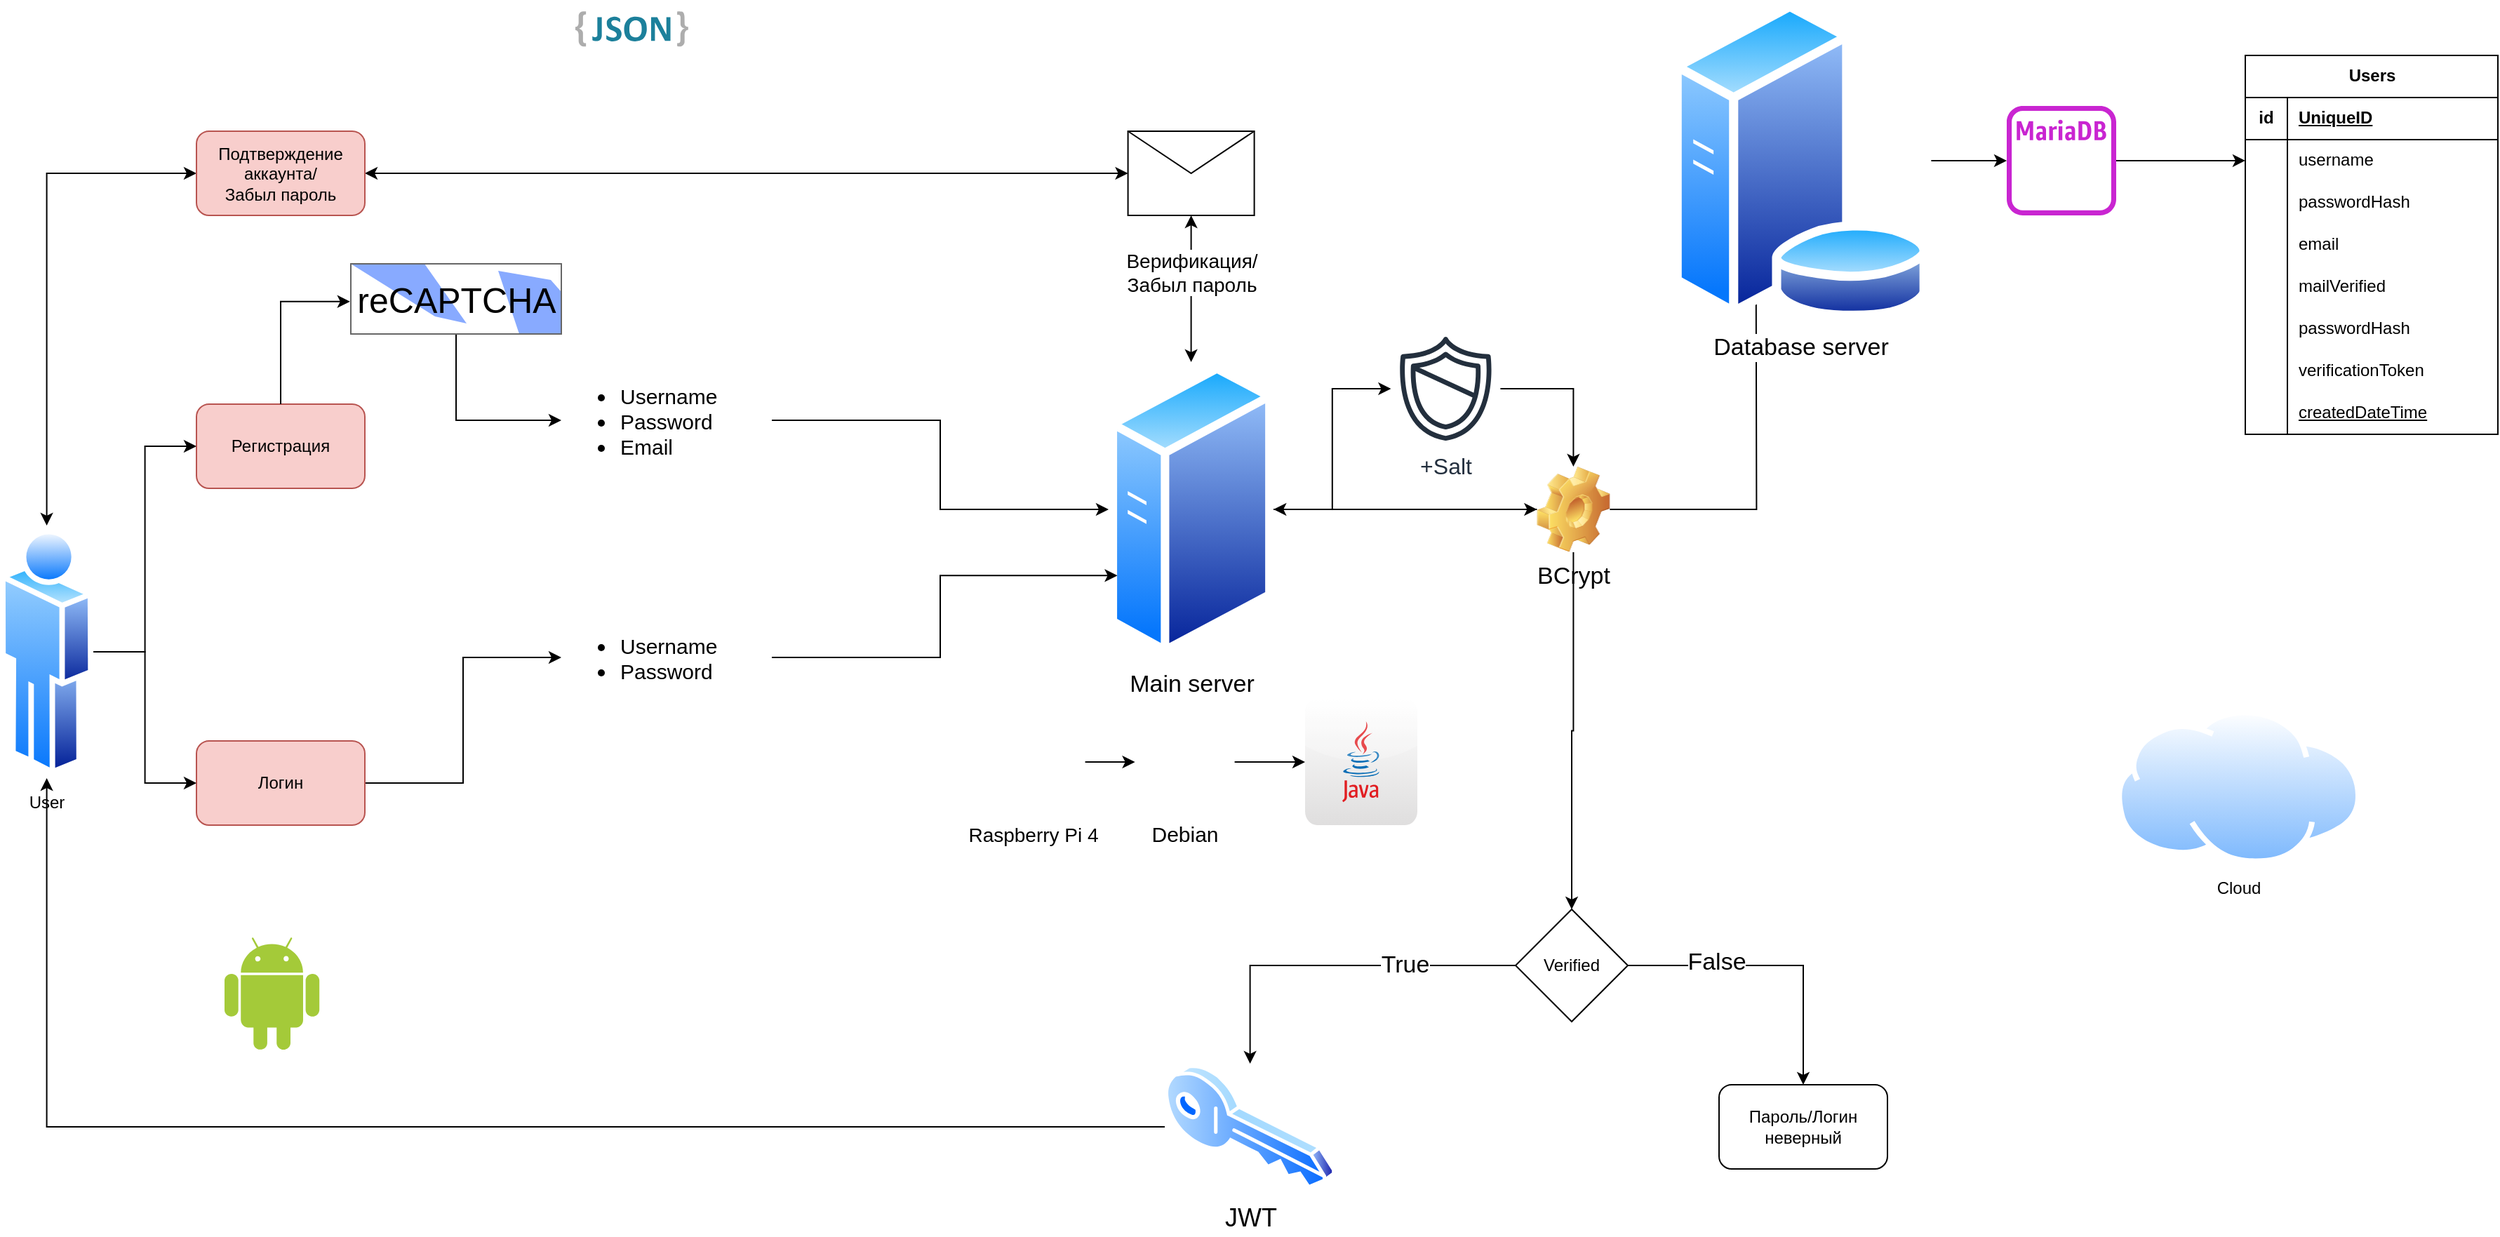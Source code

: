 <mxfile version="24.7.10">
  <diagram name="Страница — 1" id="QKNt265_Iv7t7Sv83_EB">
    <mxGraphModel dx="2607" dy="1418" grid="1" gridSize="10" guides="1" tooltips="1" connect="1" arrows="1" fold="1" page="1" pageScale="1" pageWidth="850" pageHeight="1100" math="0" shadow="0">
      <root>
        <mxCell id="0" />
        <mxCell id="1" parent="0" />
        <mxCell id="BMl1e_dXPQe9FOXhRGfQ-3" value="Регистрация" style="rounded=1;whiteSpace=wrap;html=1;fillColor=#f8cecc;strokeColor=#b85450;" vertex="1" parent="1">
          <mxGeometry x="190" y="290" width="120" height="60" as="geometry" />
        </mxCell>
        <mxCell id="BMl1e_dXPQe9FOXhRGfQ-56" style="edgeStyle=orthogonalEdgeStyle;rounded=0;orthogonalLoop=1;jettySize=auto;html=1;entryX=0;entryY=0.5;entryDx=0;entryDy=0;" edge="1" parent="1" source="BMl1e_dXPQe9FOXhRGfQ-6" target="BMl1e_dXPQe9FOXhRGfQ-55">
          <mxGeometry relative="1" as="geometry" />
        </mxCell>
        <mxCell id="BMl1e_dXPQe9FOXhRGfQ-6" value="Логин" style="rounded=1;whiteSpace=wrap;html=1;fillColor=#f8cecc;strokeColor=#b85450;" vertex="1" parent="1">
          <mxGeometry x="190" y="530" width="120" height="60" as="geometry" />
        </mxCell>
        <mxCell id="BMl1e_dXPQe9FOXhRGfQ-41" style="edgeStyle=orthogonalEdgeStyle;rounded=0;orthogonalLoop=1;jettySize=auto;html=1;entryX=0;entryY=0.5;entryDx=0;entryDy=0;" edge="1" parent="1" source="BMl1e_dXPQe9FOXhRGfQ-14">
          <mxGeometry relative="1" as="geometry">
            <mxPoint x="1301.2" y="116.465" as="targetPoint" />
          </mxGeometry>
        </mxCell>
        <mxCell id="BMl1e_dXPQe9FOXhRGfQ-92" style="edgeStyle=orthogonalEdgeStyle;rounded=0;orthogonalLoop=1;jettySize=auto;html=1;entryX=0.5;entryY=0;entryDx=0;entryDy=0;" edge="1" parent="1" source="BMl1e_dXPQe9FOXhRGfQ-14" target="BMl1e_dXPQe9FOXhRGfQ-62">
          <mxGeometry relative="1" as="geometry" />
        </mxCell>
        <mxCell id="BMl1e_dXPQe9FOXhRGfQ-110" value="" style="edgeStyle=orthogonalEdgeStyle;rounded=0;orthogonalLoop=1;jettySize=auto;html=1;" edge="1" parent="1" source="BMl1e_dXPQe9FOXhRGfQ-14" target="BMl1e_dXPQe9FOXhRGfQ-17">
          <mxGeometry relative="1" as="geometry" />
        </mxCell>
        <mxCell id="BMl1e_dXPQe9FOXhRGfQ-14" value="&lt;font style=&quot;font-size: 17px;&quot;&gt;BCrypt&lt;/font&gt;" style="shape=image;html=1;verticalLabelPosition=bottom;verticalAlign=top;imageAspect=1;aspect=fixed;image=img/clipart/Gear_128x128.png" vertex="1" parent="1">
          <mxGeometry x="1145.2" y="334.5" width="52" height="61" as="geometry" />
        </mxCell>
        <mxCell id="BMl1e_dXPQe9FOXhRGfQ-113" style="edgeStyle=orthogonalEdgeStyle;rounded=0;orthogonalLoop=1;jettySize=auto;html=1;" edge="1" parent="1" source="BMl1e_dXPQe9FOXhRGfQ-15" target="BMl1e_dXPQe9FOXhRGfQ-84">
          <mxGeometry relative="1" as="geometry" />
        </mxCell>
        <mxCell id="BMl1e_dXPQe9FOXhRGfQ-15" value="&lt;font style=&quot;font-size: 17px;&quot;&gt;Database server&lt;/font&gt;" style="image;aspect=fixed;perimeter=ellipsePerimeter;html=1;align=center;shadow=0;dashed=0;spacingTop=3;image=img/lib/active_directory/database_server.svg;" vertex="1" parent="1">
          <mxGeometry x="1240" y="2.93" width="186.2" height="227.07" as="geometry" />
        </mxCell>
        <mxCell id="BMl1e_dXPQe9FOXhRGfQ-16" value="Cloud" style="image;aspect=fixed;perimeter=ellipsePerimeter;html=1;align=center;shadow=0;dashed=0;spacingTop=3;image=img/lib/active_directory/internet_cloud.svg;" vertex="1" parent="1">
          <mxGeometry x="1558" y="507.75" width="174.6" height="110" as="geometry" />
        </mxCell>
        <mxCell id="BMl1e_dXPQe9FOXhRGfQ-23" style="edgeStyle=orthogonalEdgeStyle;rounded=0;orthogonalLoop=1;jettySize=auto;html=1;entryX=0;entryY=0.5;entryDx=0;entryDy=0;" edge="1" parent="1" source="BMl1e_dXPQe9FOXhRGfQ-21" target="BMl1e_dXPQe9FOXhRGfQ-3">
          <mxGeometry relative="1" as="geometry" />
        </mxCell>
        <mxCell id="BMl1e_dXPQe9FOXhRGfQ-24" style="edgeStyle=orthogonalEdgeStyle;rounded=0;orthogonalLoop=1;jettySize=auto;html=1;entryX=0;entryY=0.5;entryDx=0;entryDy=0;" edge="1" parent="1" source="BMl1e_dXPQe9FOXhRGfQ-21" target="BMl1e_dXPQe9FOXhRGfQ-6">
          <mxGeometry relative="1" as="geometry" />
        </mxCell>
        <mxCell id="BMl1e_dXPQe9FOXhRGfQ-21" value="User" style="image;aspect=fixed;perimeter=ellipsePerimeter;html=1;align=center;shadow=0;dashed=0;spacingTop=3;image=img/lib/active_directory/user.svg;" vertex="1" parent="1">
          <mxGeometry x="50" y="376.5" width="66.6" height="180" as="geometry" />
        </mxCell>
        <mxCell id="BMl1e_dXPQe9FOXhRGfQ-27" value="" style="group" vertex="1" connectable="0" parent="1">
          <mxGeometry x="840" y="260" width="130" height="210" as="geometry" />
        </mxCell>
        <mxCell id="BMl1e_dXPQe9FOXhRGfQ-17" value="&lt;font style=&quot;font-size: 17px;&quot;&gt;Main server&lt;/font&gt;" style="image;aspect=fixed;perimeter=ellipsePerimeter;html=1;align=center;shadow=0;dashed=0;spacingTop=3;image=img/lib/active_directory/generic_server.svg;" vertex="1" parent="BMl1e_dXPQe9FOXhRGfQ-27">
          <mxGeometry width="117.6" height="210" as="geometry" />
        </mxCell>
        <mxCell id="BMl1e_dXPQe9FOXhRGfQ-28" value="" style="dashed=0;outlineConnect=0;html=1;align=center;labelPosition=center;verticalLabelPosition=bottom;verticalAlign=top;shape=mxgraph.weblogos.android;fillColor=#A4CA39;strokeColor=none" vertex="1" parent="1">
          <mxGeometry x="210" y="670" width="67.6" height="80" as="geometry" />
        </mxCell>
        <mxCell id="BMl1e_dXPQe9FOXhRGfQ-29" value="" style="dashed=0;outlineConnect=0;html=1;align=center;labelPosition=center;verticalLabelPosition=bottom;verticalAlign=top;shape=mxgraph.weblogos.json_2" vertex="1" parent="1">
          <mxGeometry x="460" y="10" width="80.4" height="25.2" as="geometry" />
        </mxCell>
        <mxCell id="BMl1e_dXPQe9FOXhRGfQ-39" style="edgeStyle=orthogonalEdgeStyle;rounded=0;orthogonalLoop=1;jettySize=auto;html=1;entryX=0;entryY=0.5;entryDx=0;entryDy=0;" edge="1" parent="1" source="BMl1e_dXPQe9FOXhRGfQ-35" target="BMl1e_dXPQe9FOXhRGfQ-17">
          <mxGeometry relative="1" as="geometry" />
        </mxCell>
        <mxCell id="BMl1e_dXPQe9FOXhRGfQ-35" value="&lt;ul style=&quot;font-size: 15px;&quot;&gt;&lt;li&gt;Username&lt;/li&gt;&lt;li&gt;Password&lt;/li&gt;&lt;li&gt;Email&lt;/li&gt;&lt;/ul&gt;" style="text;strokeColor=none;fillColor=none;html=1;whiteSpace=wrap;verticalAlign=middle;overflow=hidden;arcSize=12;imageHeight=24;" vertex="1" parent="1">
          <mxGeometry x="450" y="226.5" width="150" height="150" as="geometry" />
        </mxCell>
        <mxCell id="BMl1e_dXPQe9FOXhRGfQ-40" style="edgeStyle=orthogonalEdgeStyle;rounded=0;orthogonalLoop=1;jettySize=auto;html=1;entryX=0;entryY=0.5;entryDx=0;entryDy=0;" edge="1" parent="1" source="BMl1e_dXPQe9FOXhRGfQ-17" target="BMl1e_dXPQe9FOXhRGfQ-14">
          <mxGeometry relative="1" as="geometry" />
        </mxCell>
        <mxCell id="BMl1e_dXPQe9FOXhRGfQ-47" style="edgeStyle=orthogonalEdgeStyle;rounded=0;orthogonalLoop=1;jettySize=auto;html=1;entryX=1;entryY=0.5;entryDx=0;entryDy=0;startArrow=classic;startFill=1;" edge="1" parent="1" source="BMl1e_dXPQe9FOXhRGfQ-43" target="BMl1e_dXPQe9FOXhRGfQ-46">
          <mxGeometry relative="1" as="geometry" />
        </mxCell>
        <mxCell id="BMl1e_dXPQe9FOXhRGfQ-43" value="" style="shape=message;html=1;html=1;outlineConnect=0;labelPosition=center;verticalLabelPosition=bottom;align=center;verticalAlign=top;" vertex="1" parent="1">
          <mxGeometry x="853.8" y="95.5" width="90" height="60" as="geometry" />
        </mxCell>
        <mxCell id="BMl1e_dXPQe9FOXhRGfQ-44" style="edgeStyle=orthogonalEdgeStyle;rounded=0;orthogonalLoop=1;jettySize=auto;html=1;entryX=0.5;entryY=1;entryDx=0;entryDy=0;startArrow=classic;startFill=1;" edge="1" parent="1" source="BMl1e_dXPQe9FOXhRGfQ-17" target="BMl1e_dXPQe9FOXhRGfQ-43">
          <mxGeometry relative="1" as="geometry" />
        </mxCell>
        <mxCell id="BMl1e_dXPQe9FOXhRGfQ-53" value="&lt;font style=&quot;font-size: 14px;&quot;&gt;Верификация/&lt;/font&gt;&lt;div style=&quot;font-size: 14px;&quot;&gt;&lt;font style=&quot;font-size: 14px;&quot;&gt;Забыл пароль&lt;/font&gt;&lt;/div&gt;" style="edgeLabel;html=1;align=center;verticalAlign=middle;resizable=0;points=[];" vertex="1" connectable="0" parent="BMl1e_dXPQe9FOXhRGfQ-44">
          <mxGeometry x="0.228" relative="1" as="geometry">
            <mxPoint as="offset" />
          </mxGeometry>
        </mxCell>
        <mxCell id="BMl1e_dXPQe9FOXhRGfQ-48" style="edgeStyle=orthogonalEdgeStyle;rounded=0;orthogonalLoop=1;jettySize=auto;html=1;entryX=0.5;entryY=0;entryDx=0;entryDy=0;startArrow=classic;startFill=1;" edge="1" parent="1" source="BMl1e_dXPQe9FOXhRGfQ-46" target="BMl1e_dXPQe9FOXhRGfQ-21">
          <mxGeometry relative="1" as="geometry" />
        </mxCell>
        <mxCell id="BMl1e_dXPQe9FOXhRGfQ-46" value="Подтверждение аккаун&lt;span style=&quot;background-color: initial;&quot;&gt;та/&lt;/span&gt;&lt;div&gt;Забыл пароль&lt;span style=&quot;background-color: initial;&quot;&gt;&lt;br&gt;&lt;/span&gt;&lt;/div&gt;" style="rounded=1;whiteSpace=wrap;html=1;fillColor=#f8cecc;strokeColor=#b85450;" vertex="1" parent="1">
          <mxGeometry x="190" y="95.5" width="120" height="60" as="geometry" />
        </mxCell>
        <mxCell id="BMl1e_dXPQe9FOXhRGfQ-57" style="edgeStyle=orthogonalEdgeStyle;rounded=0;orthogonalLoop=1;jettySize=auto;html=1;entryX=0;entryY=0.75;entryDx=0;entryDy=0;" edge="1" parent="1" source="BMl1e_dXPQe9FOXhRGfQ-55" target="BMl1e_dXPQe9FOXhRGfQ-17">
          <mxGeometry relative="1" as="geometry" />
        </mxCell>
        <mxCell id="BMl1e_dXPQe9FOXhRGfQ-55" value="&lt;ul style=&quot;font-size: 15px;&quot;&gt;&lt;li&gt;Username&lt;/li&gt;&lt;li&gt;Password&lt;/li&gt;&lt;/ul&gt;" style="text;strokeColor=none;fillColor=none;html=1;whiteSpace=wrap;verticalAlign=middle;overflow=hidden;arcSize=12;imageHeight=24;" vertex="1" parent="1">
          <mxGeometry x="450" y="395.5" width="150" height="150" as="geometry" />
        </mxCell>
        <mxCell id="BMl1e_dXPQe9FOXhRGfQ-61" style="edgeStyle=orthogonalEdgeStyle;rounded=0;orthogonalLoop=1;jettySize=auto;html=1;entryX=0.5;entryY=1;entryDx=0;entryDy=0;" edge="1" parent="1" source="BMl1e_dXPQe9FOXhRGfQ-58" target="BMl1e_dXPQe9FOXhRGfQ-21">
          <mxGeometry relative="1" as="geometry" />
        </mxCell>
        <mxCell id="BMl1e_dXPQe9FOXhRGfQ-58" value="&lt;font style=&quot;font-size: 18px;&quot;&gt;JWT&lt;/font&gt;" style="image;aspect=fixed;perimeter=ellipsePerimeter;html=1;align=center;shadow=0;dashed=0;spacingTop=3;image=img/lib/active_directory/key.svg;" vertex="1" parent="1">
          <mxGeometry x="880" y="760" width="121.62" height="90" as="geometry" />
        </mxCell>
        <mxCell id="BMl1e_dXPQe9FOXhRGfQ-66" style="edgeStyle=orthogonalEdgeStyle;rounded=0;orthogonalLoop=1;jettySize=auto;html=1;entryX=0.5;entryY=0;entryDx=0;entryDy=0;" edge="1" parent="1" source="BMl1e_dXPQe9FOXhRGfQ-62" target="BMl1e_dXPQe9FOXhRGfQ-58">
          <mxGeometry relative="1" as="geometry" />
        </mxCell>
        <mxCell id="BMl1e_dXPQe9FOXhRGfQ-67" value="&lt;font style=&quot;font-size: 17px;&quot;&gt;True&lt;/font&gt;" style="edgeLabel;html=1;align=center;verticalAlign=middle;resizable=0;points=[];" vertex="1" connectable="0" parent="BMl1e_dXPQe9FOXhRGfQ-66">
          <mxGeometry x="-0.388" relative="1" as="geometry">
            <mxPoint as="offset" />
          </mxGeometry>
        </mxCell>
        <mxCell id="BMl1e_dXPQe9FOXhRGfQ-71" style="edgeStyle=orthogonalEdgeStyle;rounded=0;orthogonalLoop=1;jettySize=auto;html=1;entryX=0.5;entryY=0;entryDx=0;entryDy=0;" edge="1" parent="1" source="BMl1e_dXPQe9FOXhRGfQ-62" target="BMl1e_dXPQe9FOXhRGfQ-68">
          <mxGeometry relative="1" as="geometry" />
        </mxCell>
        <mxCell id="BMl1e_dXPQe9FOXhRGfQ-73" value="&lt;font style=&quot;font-size: 17px;&quot;&gt;False&lt;/font&gt;" style="edgeLabel;html=1;align=center;verticalAlign=middle;resizable=0;points=[];" vertex="1" connectable="0" parent="BMl1e_dXPQe9FOXhRGfQ-71">
          <mxGeometry x="-0.406" y="2" relative="1" as="geometry">
            <mxPoint as="offset" />
          </mxGeometry>
        </mxCell>
        <mxCell id="BMl1e_dXPQe9FOXhRGfQ-62" value="Verified" style="rhombus;whiteSpace=wrap;html=1;" vertex="1" parent="1">
          <mxGeometry x="1130" y="650" width="80" height="80" as="geometry" />
        </mxCell>
        <mxCell id="BMl1e_dXPQe9FOXhRGfQ-68" value="Пароль/Логин неверный" style="rounded=1;whiteSpace=wrap;html=1;" vertex="1" parent="1">
          <mxGeometry x="1275" y="775" width="120" height="60" as="geometry" />
        </mxCell>
        <mxCell id="BMl1e_dXPQe9FOXhRGfQ-77" style="edgeStyle=orthogonalEdgeStyle;rounded=0;orthogonalLoop=1;jettySize=auto;html=1;entryX=0;entryY=0.5;entryDx=0;entryDy=0;" edge="1" parent="1" source="BMl1e_dXPQe9FOXhRGfQ-75" target="BMl1e_dXPQe9FOXhRGfQ-35">
          <mxGeometry relative="1" as="geometry" />
        </mxCell>
        <mxCell id="BMl1e_dXPQe9FOXhRGfQ-75" value="&lt;font color=&quot;#000000&quot;&gt;reCAPTCHA&lt;/font&gt;" style="strokeWidth=1;shadow=0;dashed=0;align=center;html=1;shape=mxgraph.mockup.text.captcha;fontColor=#666666;fontSize=25;strokeColor=#666666;mainText=" vertex="1" parent="1">
          <mxGeometry x="300" y="190" width="150" height="50" as="geometry" />
        </mxCell>
        <mxCell id="BMl1e_dXPQe9FOXhRGfQ-76" style="edgeStyle=orthogonalEdgeStyle;rounded=0;orthogonalLoop=1;jettySize=auto;html=1;entryX=-0.004;entryY=0.538;entryDx=0;entryDy=0;entryPerimeter=0;" edge="1" parent="1" source="BMl1e_dXPQe9FOXhRGfQ-3" target="BMl1e_dXPQe9FOXhRGfQ-75">
          <mxGeometry relative="1" as="geometry" />
        </mxCell>
        <mxCell id="BMl1e_dXPQe9FOXhRGfQ-114" style="edgeStyle=orthogonalEdgeStyle;rounded=0;orthogonalLoop=1;jettySize=auto;html=1;entryX=0;entryY=0.5;entryDx=0;entryDy=0;" edge="1" parent="1" source="BMl1e_dXPQe9FOXhRGfQ-84" target="BMl1e_dXPQe9FOXhRGfQ-100">
          <mxGeometry relative="1" as="geometry" />
        </mxCell>
        <mxCell id="BMl1e_dXPQe9FOXhRGfQ-84" value="" style="sketch=0;outlineConnect=0;fontColor=#232F3E;gradientColor=none;fillColor=#C925D1;strokeColor=none;dashed=0;verticalLabelPosition=bottom;verticalAlign=top;align=center;html=1;fontSize=12;fontStyle=0;aspect=fixed;pointerEvents=1;shape=mxgraph.aws4.rds_mariadb_instance_alt;" vertex="1" parent="1">
          <mxGeometry x="1480" y="77.47" width="78" height="78" as="geometry" />
        </mxCell>
        <mxCell id="BMl1e_dXPQe9FOXhRGfQ-94" style="edgeStyle=orthogonalEdgeStyle;rounded=0;orthogonalLoop=1;jettySize=auto;html=1;entryX=0;entryY=0.5;entryDx=0;entryDy=0;" edge="1" parent="1" source="BMl1e_dXPQe9FOXhRGfQ-85" target="BMl1e_dXPQe9FOXhRGfQ-86">
          <mxGeometry relative="1" as="geometry" />
        </mxCell>
        <mxCell id="BMl1e_dXPQe9FOXhRGfQ-85" value="&lt;font style=&quot;font-size: 14px;&quot;&gt;Raspberry Pi 4&lt;/font&gt;" style="shape=image;html=1;verticalAlign=top;verticalLabelPosition=bottom;labelBackgroundColor=#ffffff;imageAspect=0;aspect=fixed;image=https://cdn1.iconfinder.com/data/icons/fruit-136/64/Fruit_iconfree_Filled_Outline_raspberry-healthy-organic-food-fruit_icon-128.png" vertex="1" parent="1">
          <mxGeometry x="748.8" y="507.75" width="74.5" height="74.5" as="geometry" />
        </mxCell>
        <mxCell id="BMl1e_dXPQe9FOXhRGfQ-95" style="edgeStyle=orthogonalEdgeStyle;rounded=0;orthogonalLoop=1;jettySize=auto;html=1;" edge="1" parent="1" source="BMl1e_dXPQe9FOXhRGfQ-86" target="BMl1e_dXPQe9FOXhRGfQ-26">
          <mxGeometry relative="1" as="geometry" />
        </mxCell>
        <mxCell id="BMl1e_dXPQe9FOXhRGfQ-86" value="&lt;font style=&quot;font-size: 15px;&quot;&gt;Debian&lt;/font&gt;" style="shape=image;html=1;verticalAlign=top;verticalLabelPosition=bottom;labelBackgroundColor=#ffffff;imageAspect=0;aspect=fixed;image=https://cdn1.iconfinder.com/data/icons/Vista-Inspirate_1.0/128x128/apps/debian.png" vertex="1" parent="1">
          <mxGeometry x="858.8" y="509.5" width="71" height="71" as="geometry" />
        </mxCell>
        <mxCell id="BMl1e_dXPQe9FOXhRGfQ-26" value="" style="dashed=0;outlineConnect=0;html=1;align=center;labelPosition=center;verticalLabelPosition=bottom;verticalAlign=top;shape=mxgraph.webicons.java;gradientColor=#DFDEDE" vertex="1" parent="1">
          <mxGeometry x="980" y="500" width="80" height="90" as="geometry" />
        </mxCell>
        <mxCell id="BMl1e_dXPQe9FOXhRGfQ-96" value="Users" style="shape=table;startSize=30;container=1;collapsible=1;childLayout=tableLayout;fixedRows=1;rowLines=0;fontStyle=1;align=center;resizeLast=1;html=1;" vertex="1" parent="1">
          <mxGeometry x="1650" y="41.47" width="180" height="270" as="geometry">
            <mxRectangle x="1470" y="50.5" width="70" height="30" as="alternateBounds" />
          </mxGeometry>
        </mxCell>
        <mxCell id="BMl1e_dXPQe9FOXhRGfQ-97" value="" style="shape=tableRow;horizontal=0;startSize=0;swimlaneHead=0;swimlaneBody=0;fillColor=none;collapsible=0;dropTarget=0;points=[[0,0.5],[1,0.5]];portConstraint=eastwest;top=0;left=0;right=0;bottom=1;" vertex="1" parent="BMl1e_dXPQe9FOXhRGfQ-96">
          <mxGeometry y="30" width="180" height="30" as="geometry" />
        </mxCell>
        <mxCell id="BMl1e_dXPQe9FOXhRGfQ-98" value="id" style="shape=partialRectangle;connectable=0;fillColor=none;top=0;left=0;bottom=0;right=0;fontStyle=1;overflow=hidden;whiteSpace=wrap;html=1;" vertex="1" parent="BMl1e_dXPQe9FOXhRGfQ-97">
          <mxGeometry width="30" height="30" as="geometry">
            <mxRectangle width="30" height="30" as="alternateBounds" />
          </mxGeometry>
        </mxCell>
        <mxCell id="BMl1e_dXPQe9FOXhRGfQ-99" value="UniqueID" style="shape=partialRectangle;connectable=0;fillColor=none;top=0;left=0;bottom=0;right=0;align=left;spacingLeft=6;fontStyle=5;overflow=hidden;whiteSpace=wrap;html=1;" vertex="1" parent="BMl1e_dXPQe9FOXhRGfQ-97">
          <mxGeometry x="30" width="150" height="30" as="geometry">
            <mxRectangle width="150" height="30" as="alternateBounds" />
          </mxGeometry>
        </mxCell>
        <mxCell id="BMl1e_dXPQe9FOXhRGfQ-100" value="" style="shape=tableRow;horizontal=0;startSize=0;swimlaneHead=0;swimlaneBody=0;fillColor=none;collapsible=0;dropTarget=0;points=[[0,0.5],[1,0.5]];portConstraint=eastwest;top=0;left=0;right=0;bottom=0;" vertex="1" parent="BMl1e_dXPQe9FOXhRGfQ-96">
          <mxGeometry y="60" width="180" height="30" as="geometry" />
        </mxCell>
        <mxCell id="BMl1e_dXPQe9FOXhRGfQ-101" value="" style="shape=partialRectangle;connectable=0;fillColor=none;top=0;left=0;bottom=0;right=0;editable=1;overflow=hidden;whiteSpace=wrap;html=1;" vertex="1" parent="BMl1e_dXPQe9FOXhRGfQ-100">
          <mxGeometry width="30" height="30" as="geometry">
            <mxRectangle width="30" height="30" as="alternateBounds" />
          </mxGeometry>
        </mxCell>
        <mxCell id="BMl1e_dXPQe9FOXhRGfQ-102" value="username" style="shape=partialRectangle;connectable=0;fillColor=none;top=0;left=0;bottom=0;right=0;align=left;spacingLeft=6;overflow=hidden;whiteSpace=wrap;html=1;" vertex="1" parent="BMl1e_dXPQe9FOXhRGfQ-100">
          <mxGeometry x="30" width="150" height="30" as="geometry">
            <mxRectangle width="150" height="30" as="alternateBounds" />
          </mxGeometry>
        </mxCell>
        <mxCell id="BMl1e_dXPQe9FOXhRGfQ-103" value="" style="shape=tableRow;horizontal=0;startSize=0;swimlaneHead=0;swimlaneBody=0;fillColor=none;collapsible=0;dropTarget=0;points=[[0,0.5],[1,0.5]];portConstraint=eastwest;top=0;left=0;right=0;bottom=0;" vertex="1" parent="BMl1e_dXPQe9FOXhRGfQ-96">
          <mxGeometry y="90" width="180" height="30" as="geometry" />
        </mxCell>
        <mxCell id="BMl1e_dXPQe9FOXhRGfQ-104" value="" style="shape=partialRectangle;connectable=0;fillColor=none;top=0;left=0;bottom=0;right=0;editable=1;overflow=hidden;whiteSpace=wrap;html=1;" vertex="1" parent="BMl1e_dXPQe9FOXhRGfQ-103">
          <mxGeometry width="30" height="30" as="geometry">
            <mxRectangle width="30" height="30" as="alternateBounds" />
          </mxGeometry>
        </mxCell>
        <mxCell id="BMl1e_dXPQe9FOXhRGfQ-105" value="passwordHash" style="shape=partialRectangle;connectable=0;fillColor=none;top=0;left=0;bottom=0;right=0;align=left;spacingLeft=6;overflow=hidden;whiteSpace=wrap;html=1;" vertex="1" parent="BMl1e_dXPQe9FOXhRGfQ-103">
          <mxGeometry x="30" width="150" height="30" as="geometry">
            <mxRectangle width="150" height="30" as="alternateBounds" />
          </mxGeometry>
        </mxCell>
        <mxCell id="BMl1e_dXPQe9FOXhRGfQ-106" value="" style="shape=tableRow;horizontal=0;startSize=0;swimlaneHead=0;swimlaneBody=0;fillColor=none;collapsible=0;dropTarget=0;points=[[0,0.5],[1,0.5]];portConstraint=eastwest;top=0;left=0;right=0;bottom=0;" vertex="1" parent="BMl1e_dXPQe9FOXhRGfQ-96">
          <mxGeometry y="120" width="180" height="30" as="geometry" />
        </mxCell>
        <mxCell id="BMl1e_dXPQe9FOXhRGfQ-107" value="" style="shape=partialRectangle;connectable=0;fillColor=none;top=0;left=0;bottom=0;right=0;editable=1;overflow=hidden;whiteSpace=wrap;html=1;" vertex="1" parent="BMl1e_dXPQe9FOXhRGfQ-106">
          <mxGeometry width="30" height="30" as="geometry">
            <mxRectangle width="30" height="30" as="alternateBounds" />
          </mxGeometry>
        </mxCell>
        <mxCell id="BMl1e_dXPQe9FOXhRGfQ-108" value="email" style="shape=partialRectangle;connectable=0;fillColor=none;top=0;left=0;bottom=0;right=0;align=left;spacingLeft=6;overflow=hidden;whiteSpace=wrap;html=1;" vertex="1" parent="BMl1e_dXPQe9FOXhRGfQ-106">
          <mxGeometry x="30" width="150" height="30" as="geometry">
            <mxRectangle width="150" height="30" as="alternateBounds" />
          </mxGeometry>
        </mxCell>
        <mxCell id="BMl1e_dXPQe9FOXhRGfQ-115" value="" style="shape=tableRow;horizontal=0;startSize=0;swimlaneHead=0;swimlaneBody=0;fillColor=none;collapsible=0;dropTarget=0;points=[[0,0.5],[1,0.5]];portConstraint=eastwest;top=0;left=0;right=0;bottom=0;" vertex="1" parent="BMl1e_dXPQe9FOXhRGfQ-96">
          <mxGeometry y="150" width="180" height="30" as="geometry" />
        </mxCell>
        <mxCell id="BMl1e_dXPQe9FOXhRGfQ-116" value="" style="shape=partialRectangle;connectable=0;fillColor=none;top=0;left=0;bottom=0;right=0;editable=1;overflow=hidden;whiteSpace=wrap;html=1;" vertex="1" parent="BMl1e_dXPQe9FOXhRGfQ-115">
          <mxGeometry width="30" height="30" as="geometry">
            <mxRectangle width="30" height="30" as="alternateBounds" />
          </mxGeometry>
        </mxCell>
        <mxCell id="BMl1e_dXPQe9FOXhRGfQ-117" value="mailVerified" style="shape=partialRectangle;connectable=0;fillColor=none;top=0;left=0;bottom=0;right=0;align=left;spacingLeft=6;overflow=hidden;whiteSpace=wrap;html=1;" vertex="1" parent="BMl1e_dXPQe9FOXhRGfQ-115">
          <mxGeometry x="30" width="150" height="30" as="geometry">
            <mxRectangle width="150" height="30" as="alternateBounds" />
          </mxGeometry>
        </mxCell>
        <mxCell id="BMl1e_dXPQe9FOXhRGfQ-118" value="" style="shape=tableRow;horizontal=0;startSize=0;swimlaneHead=0;swimlaneBody=0;fillColor=none;collapsible=0;dropTarget=0;points=[[0,0.5],[1,0.5]];portConstraint=eastwest;top=0;left=0;right=0;bottom=0;" vertex="1" parent="BMl1e_dXPQe9FOXhRGfQ-96">
          <mxGeometry y="180" width="180" height="30" as="geometry" />
        </mxCell>
        <mxCell id="BMl1e_dXPQe9FOXhRGfQ-119" value="" style="shape=partialRectangle;connectable=0;fillColor=none;top=0;left=0;bottom=0;right=0;editable=1;overflow=hidden;whiteSpace=wrap;html=1;" vertex="1" parent="BMl1e_dXPQe9FOXhRGfQ-118">
          <mxGeometry width="30" height="30" as="geometry">
            <mxRectangle width="30" height="30" as="alternateBounds" />
          </mxGeometry>
        </mxCell>
        <mxCell id="BMl1e_dXPQe9FOXhRGfQ-120" value="passwordHash" style="shape=partialRectangle;connectable=0;fillColor=none;top=0;left=0;bottom=0;right=0;align=left;spacingLeft=6;overflow=hidden;whiteSpace=wrap;html=1;" vertex="1" parent="BMl1e_dXPQe9FOXhRGfQ-118">
          <mxGeometry x="30" width="150" height="30" as="geometry">
            <mxRectangle width="150" height="30" as="alternateBounds" />
          </mxGeometry>
        </mxCell>
        <mxCell id="BMl1e_dXPQe9FOXhRGfQ-121" value="" style="shape=tableRow;horizontal=0;startSize=0;swimlaneHead=0;swimlaneBody=0;fillColor=none;collapsible=0;dropTarget=0;points=[[0,0.5],[1,0.5]];portConstraint=eastwest;top=0;left=0;right=0;bottom=0;" vertex="1" parent="BMl1e_dXPQe9FOXhRGfQ-96">
          <mxGeometry y="210" width="180" height="30" as="geometry" />
        </mxCell>
        <mxCell id="BMl1e_dXPQe9FOXhRGfQ-122" value="" style="shape=partialRectangle;connectable=0;fillColor=none;top=0;left=0;bottom=0;right=0;editable=1;overflow=hidden;whiteSpace=wrap;html=1;" vertex="1" parent="BMl1e_dXPQe9FOXhRGfQ-121">
          <mxGeometry width="30" height="30" as="geometry">
            <mxRectangle width="30" height="30" as="alternateBounds" />
          </mxGeometry>
        </mxCell>
        <mxCell id="BMl1e_dXPQe9FOXhRGfQ-123" value="verificationToken" style="shape=partialRectangle;connectable=0;fillColor=none;top=0;left=0;bottom=0;right=0;align=left;spacingLeft=6;overflow=hidden;whiteSpace=wrap;html=1;" vertex="1" parent="BMl1e_dXPQe9FOXhRGfQ-121">
          <mxGeometry x="30" width="150" height="30" as="geometry">
            <mxRectangle width="150" height="30" as="alternateBounds" />
          </mxGeometry>
        </mxCell>
        <mxCell id="BMl1e_dXPQe9FOXhRGfQ-124" value="" style="shape=tableRow;horizontal=0;startSize=0;swimlaneHead=0;swimlaneBody=0;fillColor=none;collapsible=0;dropTarget=0;points=[[0,0.5],[1,0.5]];portConstraint=eastwest;top=0;left=0;right=0;bottom=1;" vertex="1" parent="BMl1e_dXPQe9FOXhRGfQ-96">
          <mxGeometry y="240" width="180" height="30" as="geometry" />
        </mxCell>
        <mxCell id="BMl1e_dXPQe9FOXhRGfQ-125" value="" style="shape=partialRectangle;connectable=0;fillColor=none;top=0;left=0;bottom=0;right=0;fontStyle=1;overflow=hidden;whiteSpace=wrap;html=1;" vertex="1" parent="BMl1e_dXPQe9FOXhRGfQ-124">
          <mxGeometry width="30" height="30" as="geometry">
            <mxRectangle width="30" height="30" as="alternateBounds" />
          </mxGeometry>
        </mxCell>
        <mxCell id="BMl1e_dXPQe9FOXhRGfQ-126" value="&lt;span style=&quot;font-weight: normal;&quot;&gt;createdDateTime&lt;/span&gt;" style="shape=partialRectangle;connectable=0;fillColor=none;top=0;left=0;bottom=0;right=0;align=left;spacingLeft=6;fontStyle=5;overflow=hidden;whiteSpace=wrap;html=1;" vertex="1" parent="BMl1e_dXPQe9FOXhRGfQ-124">
          <mxGeometry x="30" width="150" height="30" as="geometry">
            <mxRectangle width="150" height="30" as="alternateBounds" />
          </mxGeometry>
        </mxCell>
        <mxCell id="BMl1e_dXPQe9FOXhRGfQ-112" style="edgeStyle=orthogonalEdgeStyle;rounded=0;orthogonalLoop=1;jettySize=auto;html=1;entryX=0.5;entryY=0;entryDx=0;entryDy=0;" edge="1" parent="1" source="BMl1e_dXPQe9FOXhRGfQ-109" target="BMl1e_dXPQe9FOXhRGfQ-14">
          <mxGeometry relative="1" as="geometry" />
        </mxCell>
        <mxCell id="BMl1e_dXPQe9FOXhRGfQ-109" value="&lt;font style=&quot;font-size: 16px;&quot;&gt;+Salt&lt;/font&gt;" style="sketch=0;outlineConnect=0;fontColor=#232F3E;gradientColor=none;fillColor=#232F3D;strokeColor=none;dashed=0;verticalLabelPosition=bottom;verticalAlign=top;align=center;html=1;fontSize=12;fontStyle=0;aspect=fixed;pointerEvents=1;shape=mxgraph.aws4.shield2;" vertex="1" parent="1">
          <mxGeometry x="1041.2" y="240" width="78" height="78" as="geometry" />
        </mxCell>
        <mxCell id="BMl1e_dXPQe9FOXhRGfQ-111" style="edgeStyle=orthogonalEdgeStyle;rounded=0;orthogonalLoop=1;jettySize=auto;html=1;" edge="1" parent="1" source="BMl1e_dXPQe9FOXhRGfQ-17" target="BMl1e_dXPQe9FOXhRGfQ-109">
          <mxGeometry relative="1" as="geometry" />
        </mxCell>
      </root>
    </mxGraphModel>
  </diagram>
</mxfile>
